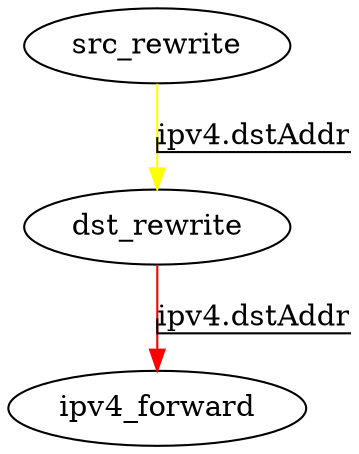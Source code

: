 digraph ingress {
src_rewrite -> dst_rewrite [color=yellow label="ipv4.dstAddr" decorate=true];
dst_rewrite -> ipv4_forward [color=red label="ipv4.dstAddr" decorate=true];
}
